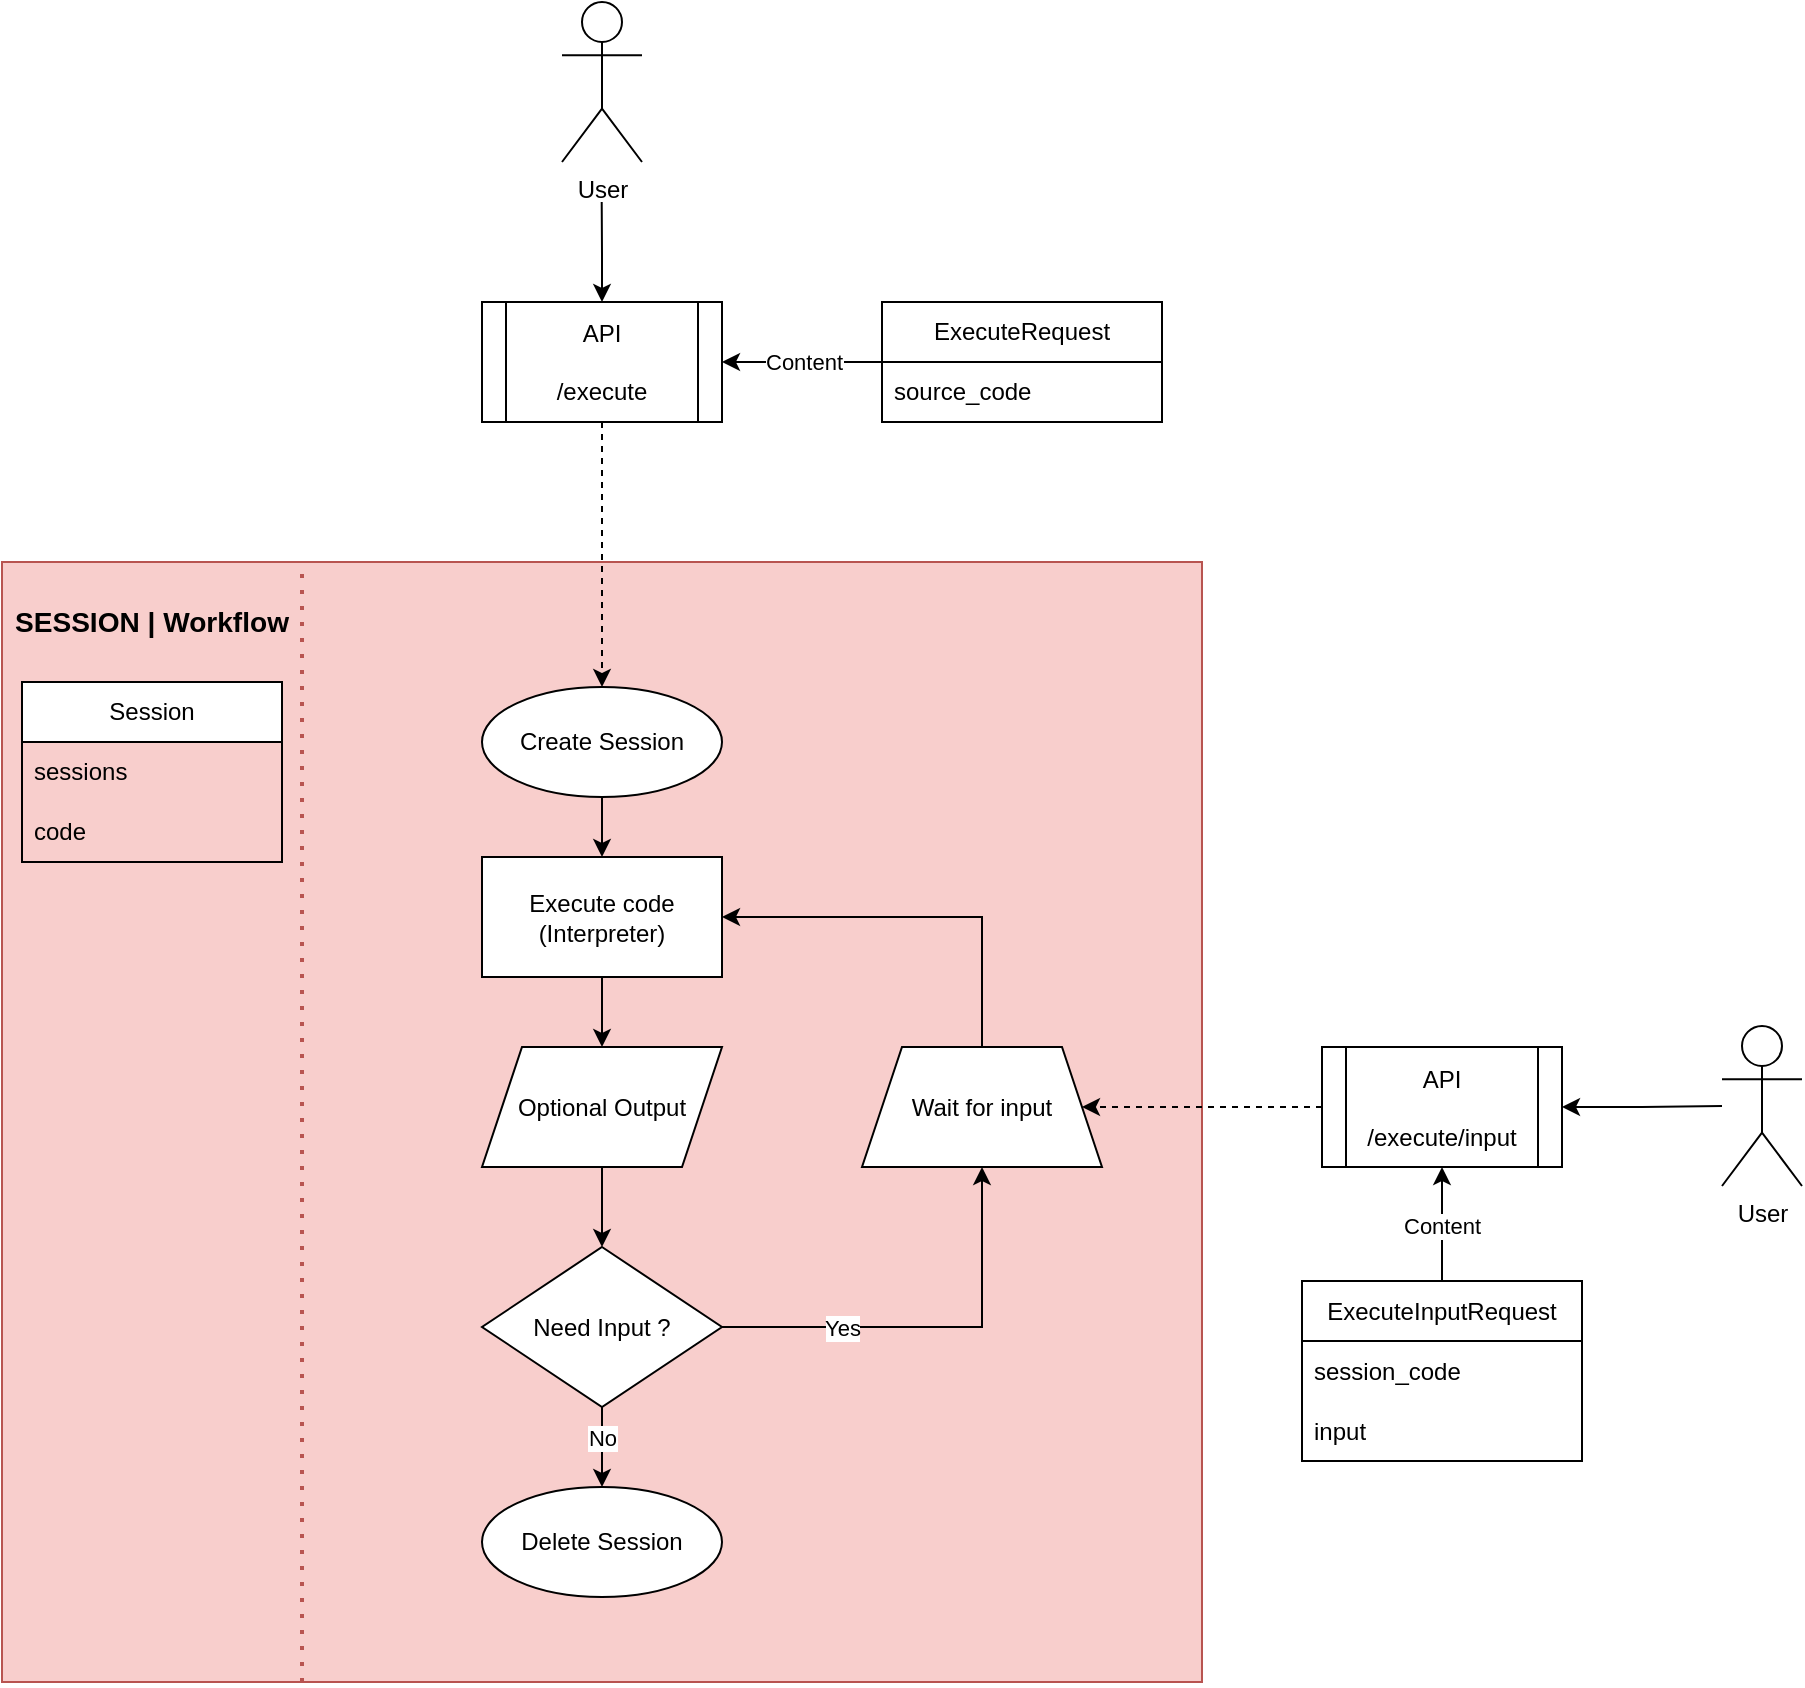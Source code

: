 <mxfile pages="2">
    <diagram name="API" id="DNGqhkZx8wP-tib2X6vi">
        <mxGraphModel dx="1216" dy="825" grid="1" gridSize="10" guides="1" tooltips="1" connect="1" arrows="1" fold="1" page="1" pageScale="1" pageWidth="2000" pageHeight="2000" math="0" shadow="0">
            <root>
                <mxCell id="0"/>
                <mxCell id="1" parent="0"/>
                <mxCell id="OuIIFVC9VFrKUeWjhMgJ-83" value="" style="rounded=0;whiteSpace=wrap;html=1;fillColor=#f8cecc;strokeColor=#b85450;" parent="1" vertex="1">
                    <mxGeometry x="540" y="860" width="600" height="560" as="geometry"/>
                </mxCell>
                <mxCell id="OuIIFVC9VFrKUeWjhMgJ-86" value="&lt;h3&gt;SESSION | Workflow&lt;/h3&gt;" style="text;html=1;align=center;verticalAlign=middle;whiteSpace=wrap;rounded=0;" parent="1" vertex="1">
                    <mxGeometry x="545" y="875" width="140" height="30" as="geometry"/>
                </mxCell>
                <mxCell id="OuIIFVC9VFrKUeWjhMgJ-101" style="edgeStyle=orthogonalEdgeStyle;rounded=0;orthogonalLoop=1;jettySize=auto;html=1;exitX=0.5;exitY=1;exitDx=0;exitDy=0;entryX=0.5;entryY=0;entryDx=0;entryDy=0;" parent="1" source="OuIIFVC9VFrKUeWjhMgJ-93" target="OuIIFVC9VFrKUeWjhMgJ-100" edge="1">
                    <mxGeometry relative="1" as="geometry"/>
                </mxCell>
                <mxCell id="OuIIFVC9VFrKUeWjhMgJ-93" value="Optional Output" style="shape=parallelogram;perimeter=parallelogramPerimeter;whiteSpace=wrap;html=1;fixedSize=1;" parent="1" vertex="1">
                    <mxGeometry x="780" y="1102.5" width="120" height="60" as="geometry"/>
                </mxCell>
                <mxCell id="OuIIFVC9VFrKUeWjhMgJ-99" style="edgeStyle=orthogonalEdgeStyle;rounded=0;orthogonalLoop=1;jettySize=auto;html=1;exitX=0.5;exitY=1;exitDx=0;exitDy=0;entryX=0.5;entryY=0;entryDx=0;entryDy=0;" parent="1" source="OuIIFVC9VFrKUeWjhMgJ-97" target="OuIIFVC9VFrKUeWjhMgJ-98" edge="1">
                    <mxGeometry relative="1" as="geometry"/>
                </mxCell>
                <mxCell id="OuIIFVC9VFrKUeWjhMgJ-97" value="Create Session" style="ellipse;whiteSpace=wrap;html=1;" parent="1" vertex="1">
                    <mxGeometry x="780" y="922.5" width="120" height="55" as="geometry"/>
                </mxCell>
                <mxCell id="OuIIFVC9VFrKUeWjhMgJ-102" style="edgeStyle=orthogonalEdgeStyle;rounded=0;orthogonalLoop=1;jettySize=auto;html=1;exitX=0.5;exitY=1;exitDx=0;exitDy=0;entryX=0.5;entryY=0;entryDx=0;entryDy=0;" parent="1" source="OuIIFVC9VFrKUeWjhMgJ-98" target="OuIIFVC9VFrKUeWjhMgJ-93" edge="1">
                    <mxGeometry relative="1" as="geometry"/>
                </mxCell>
                <mxCell id="OuIIFVC9VFrKUeWjhMgJ-98" value="Execute code&lt;div&gt;(Interpreter)&lt;/div&gt;" style="rounded=0;whiteSpace=wrap;html=1;" parent="1" vertex="1">
                    <mxGeometry x="780" y="1007.5" width="120" height="60" as="geometry"/>
                </mxCell>
                <mxCell id="OuIIFVC9VFrKUeWjhMgJ-100" value="Need Input ?" style="rhombus;whiteSpace=wrap;html=1;" parent="1" vertex="1">
                    <mxGeometry x="780" y="1202.5" width="120" height="80" as="geometry"/>
                </mxCell>
                <mxCell id="OuIIFVC9VFrKUeWjhMgJ-106" value="" style="endArrow=classic;html=1;rounded=0;exitX=0.5;exitY=1;exitDx=0;exitDy=0;entryX=0.5;entryY=0;entryDx=0;entryDy=0;" parent="1" source="OuIIFVC9VFrKUeWjhMgJ-100" target="OuIIFVC9VFrKUeWjhMgJ-108" edge="1">
                    <mxGeometry relative="1" as="geometry">
                        <mxPoint x="900" y="1180" as="sourcePoint"/>
                        <mxPoint x="820" y="1320" as="targetPoint"/>
                    </mxGeometry>
                </mxCell>
                <mxCell id="OuIIFVC9VFrKUeWjhMgJ-107" value="No" style="edgeLabel;resizable=0;html=1;;align=center;verticalAlign=middle;" parent="OuIIFVC9VFrKUeWjhMgJ-106" connectable="0" vertex="1">
                    <mxGeometry relative="1" as="geometry">
                        <mxPoint y="-5" as="offset"/>
                    </mxGeometry>
                </mxCell>
                <mxCell id="OuIIFVC9VFrKUeWjhMgJ-108" value="Delete Session" style="ellipse;whiteSpace=wrap;html=1;" parent="1" vertex="1">
                    <mxGeometry x="780" y="1322.5" width="120" height="55" as="geometry"/>
                </mxCell>
                <mxCell id="OuIIFVC9VFrKUeWjhMgJ-109" value="" style="endArrow=classic;html=1;rounded=0;exitX=1;exitY=0.5;exitDx=0;exitDy=0;edgeStyle=orthogonalEdgeStyle;entryX=0.5;entryY=1;entryDx=0;entryDy=0;" parent="1" source="OuIIFVC9VFrKUeWjhMgJ-100" target="OuIIFVC9VFrKUeWjhMgJ-111" edge="1">
                    <mxGeometry relative="1" as="geometry">
                        <mxPoint x="900" y="1170" as="sourcePoint"/>
                        <mxPoint x="960" y="1240" as="targetPoint"/>
                    </mxGeometry>
                </mxCell>
                <mxCell id="OuIIFVC9VFrKUeWjhMgJ-110" value="Yes" style="edgeLabel;resizable=0;html=1;;align=center;verticalAlign=middle;" parent="OuIIFVC9VFrKUeWjhMgJ-109" connectable="0" vertex="1">
                    <mxGeometry relative="1" as="geometry">
                        <mxPoint x="-45" as="offset"/>
                    </mxGeometry>
                </mxCell>
                <mxCell id="OuIIFVC9VFrKUeWjhMgJ-112" style="edgeStyle=orthogonalEdgeStyle;rounded=0;orthogonalLoop=1;jettySize=auto;html=1;exitX=0.5;exitY=0;exitDx=0;exitDy=0;entryX=1;entryY=0.5;entryDx=0;entryDy=0;" parent="1" source="OuIIFVC9VFrKUeWjhMgJ-111" target="OuIIFVC9VFrKUeWjhMgJ-98" edge="1">
                    <mxGeometry relative="1" as="geometry"/>
                </mxCell>
                <mxCell id="OuIIFVC9VFrKUeWjhMgJ-111" value="Wait for input" style="shape=trapezoid;perimeter=trapezoidPerimeter;whiteSpace=wrap;html=1;fixedSize=1;" parent="1" vertex="1">
                    <mxGeometry x="970" y="1102.5" width="120" height="60" as="geometry"/>
                </mxCell>
                <mxCell id="OuIIFVC9VFrKUeWjhMgJ-113" value="Session" style="swimlane;fontStyle=0;childLayout=stackLayout;horizontal=1;startSize=30;horizontalStack=0;resizeParent=1;resizeParentMax=0;resizeLast=0;collapsible=1;marginBottom=0;whiteSpace=wrap;html=1;" parent="1" vertex="1">
                    <mxGeometry x="550" y="920" width="130" height="90" as="geometry"/>
                </mxCell>
                <mxCell id="OuIIFVC9VFrKUeWjhMgJ-114" value="sessions" style="text;strokeColor=none;fillColor=none;align=left;verticalAlign=middle;spacingLeft=4;spacingRight=4;overflow=hidden;points=[[0,0.5],[1,0.5]];portConstraint=eastwest;rotatable=0;whiteSpace=wrap;html=1;" parent="OuIIFVC9VFrKUeWjhMgJ-113" vertex="1">
                    <mxGeometry y="30" width="130" height="30" as="geometry"/>
                </mxCell>
                <mxCell id="OuIIFVC9VFrKUeWjhMgJ-115" value="code" style="text;strokeColor=none;fillColor=none;align=left;verticalAlign=middle;spacingLeft=4;spacingRight=4;overflow=hidden;points=[[0,0.5],[1,0.5]];portConstraint=eastwest;rotatable=0;whiteSpace=wrap;html=1;" parent="OuIIFVC9VFrKUeWjhMgJ-113" vertex="1">
                    <mxGeometry y="60" width="130" height="30" as="geometry"/>
                </mxCell>
                <mxCell id="OuIIFVC9VFrKUeWjhMgJ-117" value="User" style="shape=umlActor;verticalLabelPosition=bottom;verticalAlign=top;html=1;outlineConnect=0;" parent="1" vertex="1">
                    <mxGeometry x="1400" y="1092" width="40" height="80" as="geometry"/>
                </mxCell>
                <mxCell id="OuIIFVC9VFrKUeWjhMgJ-119" style="edgeStyle=orthogonalEdgeStyle;rounded=0;orthogonalLoop=1;jettySize=auto;html=1;exitX=0;exitY=0.5;exitDx=0;exitDy=0;entryX=1;entryY=0.5;entryDx=0;entryDy=0;dashed=1;" parent="1" source="OuIIFVC9VFrKUeWjhMgJ-122" target="OuIIFVC9VFrKUeWjhMgJ-111" edge="1">
                    <mxGeometry relative="1" as="geometry">
                        <mxPoint x="1220" y="1132.5" as="sourcePoint"/>
                    </mxGeometry>
                </mxCell>
                <mxCell id="OuIIFVC9VFrKUeWjhMgJ-121" style="edgeStyle=orthogonalEdgeStyle;rounded=0;orthogonalLoop=1;jettySize=auto;html=1;exitX=1;exitY=0.5;exitDx=0;exitDy=0;startArrow=classic;startFill=1;endArrow=none;endFill=0;" parent="1" source="OuIIFVC9VFrKUeWjhMgJ-122" target="OuIIFVC9VFrKUeWjhMgJ-117" edge="1">
                    <mxGeometry relative="1" as="geometry">
                        <mxPoint x="1320" y="1132" as="sourcePoint"/>
                    </mxGeometry>
                </mxCell>
                <mxCell id="OuIIFVC9VFrKUeWjhMgJ-122" value="API&lt;div&gt;&lt;br&gt;&lt;/div&gt;&lt;div&gt;/execute/input&lt;/div&gt;" style="shape=process;whiteSpace=wrap;html=1;backgroundOutline=1;" parent="1" vertex="1">
                    <mxGeometry x="1200" y="1102.5" width="120" height="60" as="geometry"/>
                </mxCell>
                <mxCell id="OuIIFVC9VFrKUeWjhMgJ-123" value="" style="endArrow=none;dashed=1;html=1;dashPattern=1 3;strokeWidth=2;rounded=0;exitX=0.25;exitY=1;exitDx=0;exitDy=0;entryX=0.25;entryY=0;entryDx=0;entryDy=0;fillColor=#f8cecc;strokeColor=#b85450;" parent="1" source="OuIIFVC9VFrKUeWjhMgJ-83" target="OuIIFVC9VFrKUeWjhMgJ-83" edge="1">
                    <mxGeometry width="50" height="50" relative="1" as="geometry">
                        <mxPoint x="760" y="1160" as="sourcePoint"/>
                        <mxPoint x="810" y="1110" as="targetPoint"/>
                    </mxGeometry>
                </mxCell>
                <mxCell id="OuIIFVC9VFrKUeWjhMgJ-132" value="User" style="shape=umlActor;verticalLabelPosition=bottom;verticalAlign=top;html=1;outlineConnect=0;" parent="1" vertex="1">
                    <mxGeometry x="820" y="580" width="40" height="80" as="geometry"/>
                </mxCell>
                <mxCell id="OuIIFVC9VFrKUeWjhMgJ-133" style="edgeStyle=orthogonalEdgeStyle;rounded=0;orthogonalLoop=1;jettySize=auto;html=1;exitX=0.5;exitY=1;exitDx=0;exitDy=0;entryX=0.5;entryY=0;entryDx=0;entryDy=0;dashed=1;" parent="1" source="OuIIFVC9VFrKUeWjhMgJ-135" target="OuIIFVC9VFrKUeWjhMgJ-97" edge="1">
                    <mxGeometry relative="1" as="geometry">
                        <mxPoint x="870.0" y="807.5" as="sourcePoint"/>
                        <mxPoint x="910.0" y="970" as="targetPoint"/>
                    </mxGeometry>
                </mxCell>
                <mxCell id="OuIIFVC9VFrKUeWjhMgJ-136" style="edgeStyle=orthogonalEdgeStyle;rounded=0;orthogonalLoop=1;jettySize=auto;html=1;exitX=0.5;exitY=0;exitDx=0;exitDy=0;endArrow=none;endFill=0;startArrow=classic;startFill=1;" parent="1" source="OuIIFVC9VFrKUeWjhMgJ-135" edge="1">
                    <mxGeometry relative="1" as="geometry">
                        <mxPoint x="839.857" y="680" as="targetPoint"/>
                    </mxGeometry>
                </mxCell>
                <mxCell id="OuIIFVC9VFrKUeWjhMgJ-135" value="API&lt;div&gt;&lt;br&gt;&lt;/div&gt;&lt;div&gt;/execute&lt;/div&gt;" style="shape=process;whiteSpace=wrap;html=1;backgroundOutline=1;" parent="1" vertex="1">
                    <mxGeometry x="780" y="730" width="120" height="60" as="geometry"/>
                </mxCell>
                <mxCell id="OuIIFVC9VFrKUeWjhMgJ-138" value="ExecuteRequest" style="swimlane;fontStyle=0;childLayout=stackLayout;horizontal=1;startSize=30;horizontalStack=0;resizeParent=1;resizeParentMax=0;resizeLast=0;collapsible=1;marginBottom=0;whiteSpace=wrap;html=1;" parent="1" vertex="1">
                    <mxGeometry x="980" y="730" width="140" height="60" as="geometry"/>
                </mxCell>
                <mxCell id="OuIIFVC9VFrKUeWjhMgJ-139" value="source_code" style="text;strokeColor=none;fillColor=none;align=left;verticalAlign=middle;spacingLeft=4;spacingRight=4;overflow=hidden;points=[[0,0.5],[1,0.5]];portConstraint=eastwest;rotatable=0;whiteSpace=wrap;html=1;" parent="OuIIFVC9VFrKUeWjhMgJ-138" vertex="1">
                    <mxGeometry y="30" width="140" height="30" as="geometry"/>
                </mxCell>
                <mxCell id="OuIIFVC9VFrKUeWjhMgJ-142" value="" style="endArrow=classic;html=1;rounded=0;exitX=0;exitY=0.5;exitDx=0;exitDy=0;entryX=1;entryY=0.5;entryDx=0;entryDy=0;" parent="1" source="OuIIFVC9VFrKUeWjhMgJ-138" target="OuIIFVC9VFrKUeWjhMgJ-135" edge="1">
                    <mxGeometry relative="1" as="geometry">
                        <mxPoint x="950" y="759.57" as="sourcePoint"/>
                        <mxPoint x="900" y="759.57" as="targetPoint"/>
                    </mxGeometry>
                </mxCell>
                <mxCell id="OuIIFVC9VFrKUeWjhMgJ-144" value="Content" style="edgeLabel;resizable=0;html=1;;align=left;verticalAlign=bottom;" parent="OuIIFVC9VFrKUeWjhMgJ-142" connectable="0" vertex="1">
                    <mxGeometry x="-1" relative="1" as="geometry">
                        <mxPoint x="-60" y="8" as="offset"/>
                    </mxGeometry>
                </mxCell>
                <mxCell id="OuIIFVC9VFrKUeWjhMgJ-145" value="ExecuteInputRequest" style="swimlane;fontStyle=0;childLayout=stackLayout;horizontal=1;startSize=30;horizontalStack=0;resizeParent=1;resizeParentMax=0;resizeLast=0;collapsible=1;marginBottom=0;whiteSpace=wrap;html=1;" parent="1" vertex="1">
                    <mxGeometry x="1190" y="1219.5" width="140" height="90" as="geometry"/>
                </mxCell>
                <mxCell id="OuIIFVC9VFrKUeWjhMgJ-146" value="session_code" style="text;strokeColor=none;fillColor=none;align=left;verticalAlign=middle;spacingLeft=4;spacingRight=4;overflow=hidden;points=[[0,0.5],[1,0.5]];portConstraint=eastwest;rotatable=0;whiteSpace=wrap;html=1;" parent="OuIIFVC9VFrKUeWjhMgJ-145" vertex="1">
                    <mxGeometry y="30" width="140" height="30" as="geometry"/>
                </mxCell>
                <mxCell id="OuIIFVC9VFrKUeWjhMgJ-149" value="input" style="text;strokeColor=none;fillColor=none;align=left;verticalAlign=middle;spacingLeft=4;spacingRight=4;overflow=hidden;points=[[0,0.5],[1,0.5]];portConstraint=eastwest;rotatable=0;whiteSpace=wrap;html=1;" parent="OuIIFVC9VFrKUeWjhMgJ-145" vertex="1">
                    <mxGeometry y="60" width="140" height="30" as="geometry"/>
                </mxCell>
                <mxCell id="OuIIFVC9VFrKUeWjhMgJ-147" value="" style="endArrow=classic;html=1;rounded=0;exitX=0.5;exitY=0;exitDx=0;exitDy=0;entryX=0.5;entryY=1;entryDx=0;entryDy=0;" parent="1" source="OuIIFVC9VFrKUeWjhMgJ-145" target="OuIIFVC9VFrKUeWjhMgJ-122" edge="1">
                    <mxGeometry relative="1" as="geometry">
                        <mxPoint x="1260" y="1189.5" as="sourcePoint"/>
                        <mxPoint x="1180" y="1189.5" as="targetPoint"/>
                    </mxGeometry>
                </mxCell>
                <mxCell id="OuIIFVC9VFrKUeWjhMgJ-148" value="Content" style="edgeLabel;resizable=0;html=1;;align=left;verticalAlign=bottom;" parent="OuIIFVC9VFrKUeWjhMgJ-147" connectable="0" vertex="1">
                    <mxGeometry x="-1" relative="1" as="geometry">
                        <mxPoint x="-21" y="-19" as="offset"/>
                    </mxGeometry>
                </mxCell>
            </root>
        </mxGraphModel>
    </diagram>
    <diagram id="Gi6cxAC0LsOh-5aQalHr" name="ARCHIVE-DRAFT-SCHEMES">
        <mxGraphModel dx="1737" dy="1179" grid="1" gridSize="10" guides="1" tooltips="1" connect="1" arrows="1" fold="1" page="1" pageScale="1" pageWidth="2000" pageHeight="2000" math="0" shadow="0">
            <root>
                <mxCell id="0"/>
                <mxCell id="1" parent="0"/>
                <mxCell id="ErEkZGrUqXHYyFfgnixQ-1" value="" style="rounded=0;whiteSpace=wrap;html=1;fillColor=#e1d5e7;strokeColor=#9673a6;" parent="1" vertex="1">
                    <mxGeometry x="1060" y="1190" width="440" height="280" as="geometry"/>
                </mxCell>
                <mxCell id="ErEkZGrUqXHYyFfgnixQ-2" value="" style="rounded=0;whiteSpace=wrap;html=1;fillColor=#d5e8d4;strokeColor=#82b366;" parent="1" vertex="1">
                    <mxGeometry x="1060" y="830" width="440" height="280" as="geometry"/>
                </mxCell>
                <mxCell id="ErEkZGrUqXHYyFfgnixQ-3" value="" style="rounded=0;whiteSpace=wrap;html=1;fillColor=#dae8fc;strokeColor=#6c8ebf;" parent="1" vertex="1">
                    <mxGeometry x="500" y="830" width="520" height="640" as="geometry"/>
                </mxCell>
                <mxCell id="ErEkZGrUqXHYyFfgnixQ-4" style="edgeStyle=orthogonalEdgeStyle;rounded=0;orthogonalLoop=1;jettySize=auto;html=1;exitX=0.5;exitY=1;exitDx=0;exitDy=0;entryX=0.5;entryY=0;entryDx=0;entryDy=0;" parent="1" source="ErEkZGrUqXHYyFfgnixQ-5" target="ErEkZGrUqXHYyFfgnixQ-3" edge="1">
                    <mxGeometry relative="1" as="geometry"/>
                </mxCell>
                <mxCell id="ErEkZGrUqXHYyFfgnixQ-5" value="/execute" style="rounded=1;whiteSpace=wrap;html=1;" parent="1" vertex="1">
                    <mxGeometry x="700" y="670" width="120" height="80" as="geometry"/>
                </mxCell>
                <mxCell id="ErEkZGrUqXHYyFfgnixQ-6" style="edgeStyle=orthogonalEdgeStyle;rounded=0;orthogonalLoop=1;jettySize=auto;html=1;entryX=0.5;entryY=0;entryDx=0;entryDy=0;dashed=1;" parent="1" target="ErEkZGrUqXHYyFfgnixQ-5" edge="1">
                    <mxGeometry relative="1" as="geometry">
                        <mxPoint x="760" y="610" as="sourcePoint"/>
                        <mxPoint x="760" y="620" as="targetPoint"/>
                    </mxGeometry>
                </mxCell>
                <mxCell id="ErEkZGrUqXHYyFfgnixQ-7" value="User" style="shape=umlActor;verticalLabelPosition=bottom;verticalAlign=top;html=1;outlineConnect=0;" parent="1" vertex="1">
                    <mxGeometry x="745" y="530" width="30" height="60" as="geometry"/>
                </mxCell>
                <mxCell id="ErEkZGrUqXHYyFfgnixQ-8" style="edgeStyle=orthogonalEdgeStyle;rounded=0;orthogonalLoop=1;jettySize=auto;html=1;exitX=0.5;exitY=1;exitDx=0;exitDy=0;exitPerimeter=0;entryX=0.5;entryY=0;entryDx=0;entryDy=0;dashed=1;curved=1;" parent="1" source="ErEkZGrUqXHYyFfgnixQ-9" target="ErEkZGrUqXHYyFfgnixQ-19" edge="1">
                    <mxGeometry relative="1" as="geometry"/>
                </mxCell>
                <mxCell id="ErEkZGrUqXHYyFfgnixQ-9" value="Interpreter" style="shape=cylinder3;whiteSpace=wrap;html=1;boundedLbl=1;backgroundOutline=1;size=15;" parent="1" vertex="1">
                    <mxGeometry x="720" y="990" width="80" height="80" as="geometry"/>
                </mxCell>
                <mxCell id="ErEkZGrUqXHYyFfgnixQ-10" value="Session" style="swimlane;fontStyle=0;childLayout=stackLayout;horizontal=1;startSize=30;horizontalStack=0;resizeParent=1;resizeParentMax=0;resizeLast=0;collapsible=1;marginBottom=0;whiteSpace=wrap;html=1;" parent="1" vertex="1">
                    <mxGeometry x="690" y="870" width="140" height="60" as="geometry"/>
                </mxCell>
                <mxCell id="ErEkZGrUqXHYyFfgnixQ-11" value="code" style="text;html=1;align=left;verticalAlign=middle;whiteSpace=wrap;rounded=0;" parent="ErEkZGrUqXHYyFfgnixQ-10" vertex="1">
                    <mxGeometry y="30" width="140" height="30" as="geometry"/>
                </mxCell>
                <mxCell id="ErEkZGrUqXHYyFfgnixQ-12" style="edgeStyle=orthogonalEdgeStyle;rounded=0;orthogonalLoop=1;jettySize=auto;html=1;exitX=0.5;exitY=1;exitDx=0;exitDy=0;entryX=0.5;entryY=0;entryDx=0;entryDy=0;dashed=1;" parent="1" source="ErEkZGrUqXHYyFfgnixQ-13" target="ErEkZGrUqXHYyFfgnixQ-24" edge="1">
                    <mxGeometry relative="1" as="geometry"/>
                </mxCell>
                <mxCell id="ErEkZGrUqXHYyFfgnixQ-13" value="@execute_completed" style="rhombus;whiteSpace=wrap;html=1;" parent="1" vertex="1">
                    <mxGeometry x="1290" y="865" width="200" height="80" as="geometry"/>
                </mxCell>
                <mxCell id="ErEkZGrUqXHYyFfgnixQ-14" style="edgeStyle=orthogonalEdgeStyle;rounded=0;orthogonalLoop=1;jettySize=auto;html=1;exitX=0.5;exitY=1;exitDx=0;exitDy=0;entryX=0.5;entryY=0;entryDx=0;entryDy=0;dashed=1;" parent="1" source="ErEkZGrUqXHYyFfgnixQ-15" target="ErEkZGrUqXHYyFfgnixQ-24" edge="1">
                    <mxGeometry relative="1" as="geometry"/>
                </mxCell>
                <mxCell id="ErEkZGrUqXHYyFfgnixQ-15" value="@override_input" style="rhombus;whiteSpace=wrap;html=1;" parent="1" vertex="1">
                    <mxGeometry x="1070" y="865" width="200" height="80" as="geometry"/>
                </mxCell>
                <mxCell id="ErEkZGrUqXHYyFfgnixQ-16" value="@override_print" style="rhombus;whiteSpace=wrap;html=1;" parent="1" vertex="1">
                    <mxGeometry x="1180" y="1290" width="200" height="80" as="geometry"/>
                </mxCell>
                <mxCell id="ErEkZGrUqXHYyFfgnixQ-17" style="edgeStyle=orthogonalEdgeStyle;rounded=0;orthogonalLoop=1;jettySize=auto;html=1;exitX=0.5;exitY=1;exitDx=0;exitDy=0;entryX=0.5;entryY=0;entryDx=0;entryDy=0;entryPerimeter=0;" parent="1" source="ErEkZGrUqXHYyFfgnixQ-10" target="ErEkZGrUqXHYyFfgnixQ-9" edge="1">
                    <mxGeometry relative="1" as="geometry"/>
                </mxCell>
                <mxCell id="ErEkZGrUqXHYyFfgnixQ-18" style="edgeStyle=orthogonalEdgeStyle;rounded=0;orthogonalLoop=1;jettySize=auto;html=1;exitX=0.5;exitY=1;exitDx=0;exitDy=0;entryX=0.5;entryY=0;entryDx=0;entryDy=0;" parent="1" source="ErEkZGrUqXHYyFfgnixQ-19" target="ErEkZGrUqXHYyFfgnixQ-27" edge="1">
                    <mxGeometry relative="1" as="geometry"/>
                </mxCell>
                <mxCell id="ErEkZGrUqXHYyFfgnixQ-19" value="@return" style="rhombus;whiteSpace=wrap;html=1;" parent="1" vertex="1">
                    <mxGeometry x="660" y="1130" width="200" height="80" as="geometry"/>
                </mxCell>
                <mxCell id="ErEkZGrUqXHYyFfgnixQ-20" value="Dispatch" style="swimlane;fontStyle=0;childLayout=stackLayout;horizontal=1;startSize=30;horizontalStack=0;resizeParent=1;resizeParentMax=0;resizeLast=0;collapsible=1;marginBottom=0;whiteSpace=wrap;html=1;" parent="1" vertex="1">
                    <mxGeometry x="850" y="970" width="140" height="120" as="geometry"/>
                </mxCell>
                <mxCell id="ErEkZGrUqXHYyFfgnixQ-21" value="@override_print" style="text;strokeColor=none;fillColor=none;align=left;verticalAlign=middle;spacingLeft=4;spacingRight=4;overflow=hidden;points=[[0,0.5],[1,0.5]];portConstraint=eastwest;rotatable=0;whiteSpace=wrap;html=1;" parent="ErEkZGrUqXHYyFfgnixQ-20" vertex="1">
                    <mxGeometry y="30" width="140" height="30" as="geometry"/>
                </mxCell>
                <mxCell id="ErEkZGrUqXHYyFfgnixQ-22" value="@override_input" style="text;strokeColor=none;fillColor=none;align=left;verticalAlign=middle;spacingLeft=4;spacingRight=4;overflow=hidden;points=[[0,0.5],[1,0.5]];portConstraint=eastwest;rotatable=0;whiteSpace=wrap;html=1;" parent="ErEkZGrUqXHYyFfgnixQ-20" vertex="1">
                    <mxGeometry y="60" width="140" height="30" as="geometry"/>
                </mxCell>
                <mxCell id="ErEkZGrUqXHYyFfgnixQ-23" value="@execute_completed" style="text;strokeColor=none;fillColor=none;align=left;verticalAlign=middle;spacingLeft=4;spacingRight=4;overflow=hidden;points=[[0,0.5],[1,0.5]];portConstraint=eastwest;rotatable=0;whiteSpace=wrap;html=1;" parent="ErEkZGrUqXHYyFfgnixQ-20" vertex="1">
                    <mxGeometry y="90" width="140" height="30" as="geometry"/>
                </mxCell>
                <mxCell id="ErEkZGrUqXHYyFfgnixQ-24" value="Dispatch" style="swimlane;fontStyle=0;childLayout=stackLayout;horizontal=1;startSize=30;horizontalStack=0;resizeParent=1;resizeParentMax=0;resizeLast=0;collapsible=1;marginBottom=0;whiteSpace=wrap;html=1;" parent="1" vertex="1">
                    <mxGeometry x="1210" y="1015" width="140" height="60" as="geometry">
                        <mxRectangle x="1210" y="1015" width="90" height="30" as="alternateBounds"/>
                    </mxGeometry>
                </mxCell>
                <mxCell id="ErEkZGrUqXHYyFfgnixQ-25" value="@return" style="text;strokeColor=none;fillColor=none;align=left;verticalAlign=middle;spacingLeft=4;spacingRight=4;overflow=hidden;points=[[0,0.5],[1,0.5]];portConstraint=eastwest;rotatable=0;whiteSpace=wrap;html=1;" parent="ErEkZGrUqXHYyFfgnixQ-24" vertex="1">
                    <mxGeometry y="30" width="140" height="30" as="geometry"/>
                </mxCell>
                <mxCell id="ErEkZGrUqXHYyFfgnixQ-26" value="" style="endArrow=classic;html=1;rounded=0;exitX=1;exitY=0.5;exitDx=0;exitDy=0;exitPerimeter=0;entryX=-0.007;entryY=0;entryDx=0;entryDy=0;entryPerimeter=0;dashed=1;" parent="1" source="ErEkZGrUqXHYyFfgnixQ-9" target="ErEkZGrUqXHYyFfgnixQ-22" edge="1">
                    <mxGeometry width="50" height="50" relative="1" as="geometry">
                        <mxPoint x="950" y="1060" as="sourcePoint"/>
                        <mxPoint x="1000" y="1010" as="targetPoint"/>
                    </mxGeometry>
                </mxCell>
                <mxCell id="ErEkZGrUqXHYyFfgnixQ-27" value="Return Response" style="swimlane;fontStyle=0;childLayout=stackLayout;horizontal=1;startSize=30;horizontalStack=0;resizeParent=1;resizeParentMax=0;resizeLast=0;collapsible=1;marginBottom=0;whiteSpace=wrap;html=1;" parent="1" vertex="1">
                    <mxGeometry x="690" y="1250" width="140" height="180" as="geometry"/>
                </mxCell>
                <mxCell id="ErEkZGrUqXHYyFfgnixQ-28" value="Result" style="swimlane;fontStyle=0;childLayout=stackLayout;horizontal=1;startSize=30;horizontalStack=0;resizeParent=1;resizeParentMax=0;resizeLast=0;collapsible=1;marginBottom=0;whiteSpace=wrap;html=1;" parent="ErEkZGrUqXHYyFfgnixQ-27" vertex="1">
                    <mxGeometry y="30" width="140" height="60" as="geometry"/>
                </mxCell>
                <mxCell id="ErEkZGrUqXHYyFfgnixQ-29" value="@override_print.result" style="text;strokeColor=none;fillColor=none;align=left;verticalAlign=middle;spacingLeft=4;spacingRight=4;overflow=hidden;points=[[0,0.5],[1,0.5]];portConstraint=eastwest;rotatable=0;whiteSpace=wrap;html=1;" parent="ErEkZGrUqXHYyFfgnixQ-28" vertex="1">
                    <mxGeometry y="30" width="140" height="30" as="geometry"/>
                </mxCell>
                <mxCell id="ErEkZGrUqXHYyFfgnixQ-30" value="Status" style="swimlane;fontStyle=0;childLayout=stackLayout;horizontal=1;startSize=30;horizontalStack=0;resizeParent=1;resizeParentMax=0;resizeLast=0;collapsible=1;marginBottom=0;whiteSpace=wrap;html=1;" parent="ErEkZGrUqXHYyFfgnixQ-27" vertex="1">
                    <mxGeometry y="90" width="140" height="90" as="geometry">
                        <mxRectangle y="60" width="140" height="30" as="alternateBounds"/>
                    </mxGeometry>
                </mxCell>
                <mxCell id="ErEkZGrUqXHYyFfgnixQ-31" value="OR" style="shape=process;whiteSpace=wrap;html=1;backgroundOutline=1;size=0.357;" parent="ErEkZGrUqXHYyFfgnixQ-30" vertex="1">
                    <mxGeometry y="30" width="140" height="60" as="geometry"/>
                </mxCell>
                <mxCell id="ErEkZGrUqXHYyFfgnixQ-32" value="&lt;font style=&quot;font-size: 10px;&quot;&gt;waiting&lt;/font&gt;" style="text;html=1;align=center;verticalAlign=middle;whiteSpace=wrap;rounded=0;" parent="1" vertex="1">
                    <mxGeometry x="690" y="1384" width="50" height="30" as="geometry"/>
                </mxCell>
                <mxCell id="ErEkZGrUqXHYyFfgnixQ-33" value="&lt;font style=&quot;font-size: 10px;&quot;&gt;completed&lt;/font&gt;" style="text;html=1;align=center;verticalAlign=middle;whiteSpace=wrap;rounded=0;" parent="1" vertex="1">
                    <mxGeometry x="780" y="1384" width="50" height="30" as="geometry"/>
                </mxCell>
            </root>
        </mxGraphModel>
    </diagram>
</mxfile>